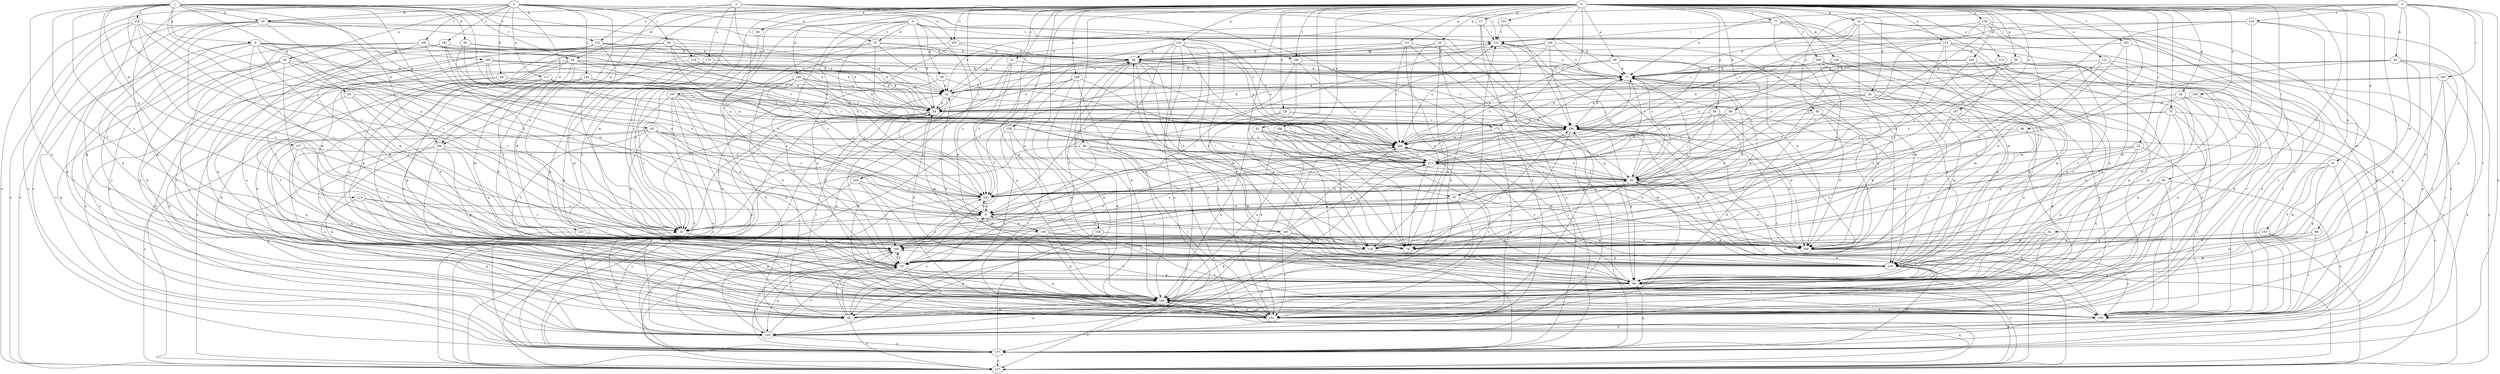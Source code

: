 strict digraph  {
0;
1;
2;
3;
4;
5;
6;
8;
15;
16;
17;
22;
23;
25;
26;
27;
28;
31;
32;
34;
38;
39;
40;
42;
44;
50;
53;
54;
56;
58;
59;
60;
61;
62;
63;
65;
66;
67;
68;
70;
76;
77;
83;
84;
85;
86;
88;
92;
93;
94;
95;
96;
99;
100;
101;
105;
106;
107;
108;
109;
110;
114;
115;
116;
117;
118;
120;
121;
122;
125;
126;
127;
131;
133;
135;
140;
143;
144;
145;
150;
152;
155;
158;
160;
162;
168;
169;
172;
175;
177;
180;
182;
183;
185;
186;
187;
190;
194;
195;
196;
197;
199;
201;
204;
209;
212;
215;
216;
219;
220;
0 -> 15  [label=b];
0 -> 22  [label=c];
0 -> 23  [label=c];
0 -> 25  [label=c];
0 -> 26  [label=d];
0 -> 27  [label=d];
0 -> 28  [label=d];
0 -> 31  [label=d];
0 -> 38  [label=e];
0 -> 44  [label=f];
0 -> 53  [label=g];
0 -> 54  [label=g];
0 -> 56  [label=g];
0 -> 58  [label=g];
0 -> 61  [label=h];
0 -> 70  [label=i];
0 -> 76  [label=i];
0 -> 77  [label=j];
0 -> 83  [label=j];
0 -> 86  [label=k];
0 -> 88  [label=k];
0 -> 94  [label=l];
0 -> 95  [label=l];
0 -> 96  [label=l];
0 -> 99  [label=l];
0 -> 105  [label=m];
0 -> 106  [label=m];
0 -> 114  [label=n];
0 -> 120  [label=o];
0 -> 121  [label=o];
0 -> 122  [label=o];
0 -> 131  [label=p];
0 -> 133  [label=p];
0 -> 135  [label=p];
0 -> 140  [label=q];
0 -> 143  [label=q];
0 -> 144  [label=q];
0 -> 145  [label=r];
0 -> 150  [label=r];
0 -> 155  [label=s];
0 -> 158  [label=s];
0 -> 162  [label=t];
0 -> 168  [label=t];
0 -> 172  [label=u];
0 -> 180  [label=v];
0 -> 187  [label=w];
0 -> 190  [label=w];
0 -> 196  [label=x];
0 -> 197  [label=x];
0 -> 199  [label=x];
0 -> 201  [label=x];
0 -> 209  [label=y];
0 -> 215  [label=z];
1 -> 6  [label=a];
1 -> 8  [label=a];
1 -> 16  [label=b];
1 -> 25  [label=c];
1 -> 44  [label=f];
1 -> 50  [label=f];
1 -> 62  [label=h];
1 -> 63  [label=h];
1 -> 65  [label=h];
1 -> 107  [label=m];
1 -> 115  [label=n];
1 -> 116  [label=n];
1 -> 122  [label=o];
1 -> 144  [label=q];
1 -> 169  [label=t];
1 -> 194  [label=w];
1 -> 212  [label=y];
1 -> 216  [label=z];
2 -> 16  [label=b];
2 -> 32  [label=d];
2 -> 39  [label=e];
2 -> 66  [label=h];
2 -> 84  [label=j];
2 -> 100  [label=l];
2 -> 101  [label=l];
2 -> 117  [label=n];
2 -> 125  [label=o];
2 -> 126  [label=o];
2 -> 127  [label=o];
2 -> 144  [label=q];
2 -> 180  [label=v];
2 -> 182  [label=v];
2 -> 194  [label=w];
3 -> 8  [label=a];
3 -> 16  [label=b];
3 -> 40  [label=e];
3 -> 172  [label=u];
3 -> 175  [label=u];
3 -> 194  [label=w];
3 -> 195  [label=w];
3 -> 201  [label=x];
3 -> 204  [label=x];
4 -> 17  [label=b];
4 -> 40  [label=e];
4 -> 42  [label=e];
4 -> 92  [label=k];
4 -> 144  [label=q];
4 -> 152  [label=r];
4 -> 177  [label=u];
4 -> 183  [label=v];
4 -> 195  [label=w];
4 -> 219  [label=z];
5 -> 17  [label=b];
5 -> 32  [label=d];
5 -> 34  [label=d];
5 -> 50  [label=f];
5 -> 59  [label=g];
5 -> 60  [label=g];
5 -> 101  [label=l];
5 -> 144  [label=q];
5 -> 177  [label=u];
5 -> 220  [label=z];
6 -> 34  [label=d];
6 -> 76  [label=i];
6 -> 108  [label=m];
6 -> 109  [label=m];
6 -> 152  [label=r];
6 -> 160  [label=s];
6 -> 177  [label=u];
6 -> 185  [label=v];
6 -> 195  [label=w];
6 -> 220  [label=z];
8 -> 25  [label=c];
8 -> 109  [label=m];
8 -> 127  [label=o];
8 -> 185  [label=v];
8 -> 186  [label=v];
8 -> 220  [label=z];
15 -> 101  [label=l];
15 -> 110  [label=m];
15 -> 118  [label=n];
15 -> 135  [label=p];
15 -> 144  [label=q];
15 -> 177  [label=u];
15 -> 186  [label=v];
15 -> 212  [label=y];
16 -> 25  [label=c];
16 -> 34  [label=d];
16 -> 67  [label=h];
16 -> 93  [label=k];
16 -> 101  [label=l];
16 -> 110  [label=m];
16 -> 127  [label=o];
16 -> 144  [label=q];
16 -> 177  [label=u];
17 -> 42  [label=e];
17 -> 67  [label=h];
17 -> 195  [label=w];
17 -> 212  [label=y];
22 -> 17  [label=b];
22 -> 144  [label=q];
22 -> 177  [label=u];
22 -> 220  [label=z];
23 -> 60  [label=g];
23 -> 76  [label=i];
23 -> 118  [label=n];
23 -> 144  [label=q];
23 -> 160  [label=s];
23 -> 212  [label=y];
25 -> 169  [label=t];
25 -> 195  [label=w];
26 -> 34  [label=d];
26 -> 50  [label=f];
26 -> 60  [label=g];
26 -> 85  [label=j];
26 -> 110  [label=m];
26 -> 204  [label=x];
27 -> 101  [label=l];
27 -> 135  [label=p];
27 -> 177  [label=u];
28 -> 93  [label=k];
28 -> 186  [label=v];
28 -> 204  [label=x];
28 -> 220  [label=z];
31 -> 50  [label=f];
31 -> 60  [label=g];
31 -> 85  [label=j];
31 -> 110  [label=m];
31 -> 160  [label=s];
32 -> 25  [label=c];
32 -> 42  [label=e];
32 -> 50  [label=f];
32 -> 68  [label=h];
32 -> 85  [label=j];
32 -> 212  [label=y];
34 -> 17  [label=b];
34 -> 25  [label=c];
34 -> 110  [label=m];
34 -> 127  [label=o];
34 -> 135  [label=p];
34 -> 152  [label=r];
34 -> 186  [label=v];
38 -> 17  [label=b];
38 -> 34  [label=d];
38 -> 60  [label=g];
38 -> 204  [label=x];
38 -> 212  [label=y];
39 -> 17  [label=b];
39 -> 25  [label=c];
39 -> 50  [label=f];
39 -> 85  [label=j];
39 -> 135  [label=p];
39 -> 160  [label=s];
39 -> 177  [label=u];
40 -> 50  [label=f];
40 -> 93  [label=k];
40 -> 110  [label=m];
40 -> 186  [label=v];
40 -> 195  [label=w];
42 -> 34  [label=d];
42 -> 50  [label=f];
42 -> 101  [label=l];
42 -> 160  [label=s];
42 -> 186  [label=v];
44 -> 17  [label=b];
44 -> 76  [label=i];
44 -> 93  [label=k];
44 -> 110  [label=m];
44 -> 127  [label=o];
44 -> 160  [label=s];
44 -> 186  [label=v];
44 -> 220  [label=z];
50 -> 60  [label=g];
50 -> 135  [label=p];
50 -> 144  [label=q];
50 -> 152  [label=r];
50 -> 169  [label=t];
50 -> 186  [label=v];
50 -> 204  [label=x];
50 -> 220  [label=z];
53 -> 68  [label=h];
53 -> 76  [label=i];
53 -> 93  [label=k];
53 -> 118  [label=n];
53 -> 186  [label=v];
54 -> 34  [label=d];
54 -> 118  [label=n];
54 -> 144  [label=q];
54 -> 177  [label=u];
54 -> 195  [label=w];
56 -> 8  [label=a];
56 -> 50  [label=f];
56 -> 85  [label=j];
56 -> 186  [label=v];
56 -> 195  [label=w];
56 -> 212  [label=y];
56 -> 220  [label=z];
58 -> 17  [label=b];
58 -> 34  [label=d];
58 -> 50  [label=f];
58 -> 85  [label=j];
58 -> 152  [label=r];
58 -> 160  [label=s];
58 -> 212  [label=y];
59 -> 25  [label=c];
59 -> 42  [label=e];
59 -> 212  [label=y];
60 -> 34  [label=d];
60 -> 42  [label=e];
60 -> 144  [label=q];
60 -> 169  [label=t];
60 -> 204  [label=x];
61 -> 60  [label=g];
61 -> 76  [label=i];
61 -> 152  [label=r];
61 -> 195  [label=w];
62 -> 8  [label=a];
62 -> 34  [label=d];
62 -> 68  [label=h];
62 -> 212  [label=y];
63 -> 34  [label=d];
63 -> 50  [label=f];
63 -> 118  [label=n];
63 -> 195  [label=w];
65 -> 8  [label=a];
65 -> 50  [label=f];
65 -> 85  [label=j];
65 -> 118  [label=n];
65 -> 127  [label=o];
65 -> 144  [label=q];
65 -> 204  [label=x];
65 -> 212  [label=y];
65 -> 220  [label=z];
66 -> 42  [label=e];
66 -> 135  [label=p];
66 -> 144  [label=q];
66 -> 204  [label=x];
67 -> 8  [label=a];
67 -> 60  [label=g];
67 -> 93  [label=k];
67 -> 101  [label=l];
67 -> 169  [label=t];
68 -> 17  [label=b];
68 -> 34  [label=d];
68 -> 50  [label=f];
68 -> 60  [label=g];
68 -> 110  [label=m];
68 -> 144  [label=q];
68 -> 186  [label=v];
68 -> 195  [label=w];
68 -> 220  [label=z];
70 -> 60  [label=g];
70 -> 93  [label=k];
70 -> 127  [label=o];
70 -> 186  [label=v];
70 -> 195  [label=w];
70 -> 204  [label=x];
77 -> 42  [label=e];
77 -> 76  [label=i];
77 -> 93  [label=k];
77 -> 101  [label=l];
77 -> 152  [label=r];
77 -> 177  [label=u];
83 -> 60  [label=g];
83 -> 76  [label=i];
83 -> 85  [label=j];
83 -> 118  [label=n];
83 -> 144  [label=q];
83 -> 204  [label=x];
84 -> 42  [label=e];
84 -> 60  [label=g];
84 -> 68  [label=h];
84 -> 152  [label=r];
84 -> 212  [label=y];
84 -> 220  [label=z];
85 -> 17  [label=b];
85 -> 76  [label=i];
85 -> 101  [label=l];
85 -> 127  [label=o];
85 -> 135  [label=p];
85 -> 195  [label=w];
85 -> 204  [label=x];
85 -> 212  [label=y];
85 -> 220  [label=z];
86 -> 186  [label=v];
86 -> 195  [label=w];
86 -> 212  [label=y];
88 -> 25  [label=c];
92 -> 17  [label=b];
92 -> 34  [label=d];
92 -> 60  [label=g];
92 -> 127  [label=o];
92 -> 160  [label=s];
92 -> 220  [label=z];
93 -> 8  [label=a];
93 -> 50  [label=f];
93 -> 127  [label=o];
93 -> 169  [label=t];
93 -> 212  [label=y];
94 -> 25  [label=c];
94 -> 110  [label=m];
94 -> 127  [label=o];
94 -> 152  [label=r];
94 -> 169  [label=t];
94 -> 212  [label=y];
95 -> 76  [label=i];
95 -> 144  [label=q];
95 -> 160  [label=s];
95 -> 177  [label=u];
95 -> 220  [label=z];
96 -> 135  [label=p];
96 -> 169  [label=t];
96 -> 195  [label=w];
96 -> 204  [label=x];
99 -> 60  [label=g];
99 -> 110  [label=m];
99 -> 118  [label=n];
99 -> 160  [label=s];
100 -> 17  [label=b];
100 -> 68  [label=h];
100 -> 93  [label=k];
100 -> 110  [label=m];
100 -> 135  [label=p];
100 -> 186  [label=v];
100 -> 195  [label=w];
101 -> 68  [label=h];
101 -> 85  [label=j];
101 -> 135  [label=p];
101 -> 169  [label=t];
101 -> 195  [label=w];
105 -> 17  [label=b];
105 -> 42  [label=e];
105 -> 60  [label=g];
105 -> 85  [label=j];
105 -> 144  [label=q];
106 -> 17  [label=b];
106 -> 60  [label=g];
106 -> 160  [label=s];
106 -> 212  [label=y];
106 -> 220  [label=z];
107 -> 25  [label=c];
107 -> 144  [label=q];
107 -> 160  [label=s];
107 -> 169  [label=t];
107 -> 212  [label=y];
108 -> 17  [label=b];
108 -> 42  [label=e];
108 -> 76  [label=i];
108 -> 169  [label=t];
108 -> 186  [label=v];
108 -> 204  [label=x];
108 -> 220  [label=z];
109 -> 8  [label=a];
109 -> 17  [label=b];
109 -> 85  [label=j];
109 -> 144  [label=q];
109 -> 152  [label=r];
109 -> 160  [label=s];
109 -> 195  [label=w];
110 -> 127  [label=o];
110 -> 152  [label=r];
110 -> 177  [label=u];
114 -> 8  [label=a];
114 -> 60  [label=g];
114 -> 68  [label=h];
114 -> 85  [label=j];
114 -> 110  [label=m];
114 -> 152  [label=r];
114 -> 160  [label=s];
114 -> 212  [label=y];
115 -> 8  [label=a];
115 -> 25  [label=c];
115 -> 118  [label=n];
115 -> 135  [label=p];
115 -> 152  [label=r];
116 -> 17  [label=b];
116 -> 34  [label=d];
116 -> 177  [label=u];
117 -> 8  [label=a];
117 -> 42  [label=e];
117 -> 60  [label=g];
117 -> 93  [label=k];
117 -> 152  [label=r];
118 -> 17  [label=b];
118 -> 110  [label=m];
120 -> 17  [label=b];
120 -> 85  [label=j];
120 -> 101  [label=l];
120 -> 152  [label=r];
120 -> 160  [label=s];
120 -> 195  [label=w];
121 -> 17  [label=b];
121 -> 76  [label=i];
121 -> 93  [label=k];
121 -> 118  [label=n];
121 -> 160  [label=s];
122 -> 25  [label=c];
122 -> 34  [label=d];
122 -> 42  [label=e];
122 -> 68  [label=h];
122 -> 127  [label=o];
122 -> 144  [label=q];
122 -> 152  [label=r];
122 -> 160  [label=s];
125 -> 76  [label=i];
125 -> 177  [label=u];
126 -> 42  [label=e];
126 -> 76  [label=i];
126 -> 85  [label=j];
126 -> 144  [label=q];
126 -> 160  [label=s];
127 -> 34  [label=d];
127 -> 60  [label=g];
127 -> 144  [label=q];
127 -> 186  [label=v];
131 -> 25  [label=c];
131 -> 60  [label=g];
131 -> 68  [label=h];
131 -> 144  [label=q];
131 -> 177  [label=u];
131 -> 204  [label=x];
133 -> 76  [label=i];
133 -> 127  [label=o];
133 -> 160  [label=s];
133 -> 195  [label=w];
135 -> 25  [label=c];
135 -> 50  [label=f];
135 -> 169  [label=t];
135 -> 177  [label=u];
140 -> 34  [label=d];
140 -> 42  [label=e];
140 -> 50  [label=f];
140 -> 93  [label=k];
140 -> 127  [label=o];
140 -> 186  [label=v];
140 -> 220  [label=z];
143 -> 25  [label=c];
143 -> 68  [label=h];
143 -> 76  [label=i];
143 -> 118  [label=n];
143 -> 135  [label=p];
143 -> 144  [label=q];
143 -> 152  [label=r];
143 -> 177  [label=u];
143 -> 204  [label=x];
144 -> 93  [label=k];
144 -> 127  [label=o];
144 -> 135  [label=p];
144 -> 152  [label=r];
144 -> 160  [label=s];
145 -> 17  [label=b];
145 -> 42  [label=e];
145 -> 68  [label=h];
145 -> 110  [label=m];
145 -> 186  [label=v];
145 -> 204  [label=x];
150 -> 93  [label=k];
150 -> 110  [label=m];
150 -> 152  [label=r];
150 -> 204  [label=x];
152 -> 17  [label=b];
152 -> 68  [label=h];
152 -> 85  [label=j];
152 -> 144  [label=q];
152 -> 186  [label=v];
155 -> 101  [label=l];
155 -> 186  [label=v];
158 -> 135  [label=p];
158 -> 195  [label=w];
160 -> 68  [label=h];
160 -> 135  [label=p];
160 -> 186  [label=v];
162 -> 68  [label=h];
162 -> 110  [label=m];
162 -> 135  [label=p];
162 -> 195  [label=w];
168 -> 152  [label=r];
168 -> 169  [label=t];
168 -> 177  [label=u];
168 -> 220  [label=z];
169 -> 50  [label=f];
169 -> 204  [label=x];
172 -> 8  [label=a];
172 -> 85  [label=j];
172 -> 110  [label=m];
172 -> 135  [label=p];
172 -> 177  [label=u];
172 -> 204  [label=x];
175 -> 17  [label=b];
175 -> 34  [label=d];
175 -> 110  [label=m];
175 -> 118  [label=n];
175 -> 144  [label=q];
177 -> 50  [label=f];
177 -> 60  [label=g];
177 -> 68  [label=h];
177 -> 127  [label=o];
177 -> 169  [label=t];
180 -> 17  [label=b];
180 -> 50  [label=f];
180 -> 60  [label=g];
180 -> 212  [label=y];
182 -> 8  [label=a];
182 -> 68  [label=h];
182 -> 93  [label=k];
182 -> 144  [label=q];
182 -> 212  [label=y];
183 -> 34  [label=d];
183 -> 42  [label=e];
183 -> 60  [label=g];
183 -> 160  [label=s];
183 -> 177  [label=u];
185 -> 50  [label=f];
185 -> 68  [label=h];
185 -> 76  [label=i];
185 -> 101  [label=l];
185 -> 118  [label=n];
185 -> 144  [label=q];
185 -> 152  [label=r];
185 -> 160  [label=s];
185 -> 177  [label=u];
185 -> 204  [label=x];
185 -> 212  [label=y];
186 -> 17  [label=b];
186 -> 25  [label=c];
186 -> 60  [label=g];
186 -> 110  [label=m];
186 -> 127  [label=o];
186 -> 144  [label=q];
186 -> 195  [label=w];
186 -> 204  [label=x];
187 -> 25  [label=c];
187 -> 34  [label=d];
187 -> 127  [label=o];
187 -> 135  [label=p];
187 -> 144  [label=q];
187 -> 177  [label=u];
187 -> 186  [label=v];
190 -> 34  [label=d];
190 -> 110  [label=m];
190 -> 144  [label=q];
194 -> 60  [label=g];
194 -> 93  [label=k];
194 -> 118  [label=n];
194 -> 135  [label=p];
194 -> 152  [label=r];
194 -> 212  [label=y];
195 -> 160  [label=s];
196 -> 76  [label=i];
196 -> 144  [label=q];
196 -> 152  [label=r];
196 -> 204  [label=x];
196 -> 212  [label=y];
197 -> 8  [label=a];
197 -> 60  [label=g];
197 -> 144  [label=q];
197 -> 186  [label=v];
197 -> 212  [label=y];
199 -> 8  [label=a];
199 -> 34  [label=d];
199 -> 42  [label=e];
199 -> 85  [label=j];
199 -> 93  [label=k];
199 -> 160  [label=s];
201 -> 68  [label=h];
201 -> 93  [label=k];
201 -> 204  [label=x];
201 -> 220  [label=z];
204 -> 17  [label=b];
204 -> 110  [label=m];
204 -> 152  [label=r];
204 -> 195  [label=w];
204 -> 212  [label=y];
209 -> 8  [label=a];
209 -> 17  [label=b];
209 -> 110  [label=m];
209 -> 127  [label=o];
209 -> 152  [label=r];
209 -> 204  [label=x];
212 -> 17  [label=b];
212 -> 76  [label=i];
212 -> 85  [label=j];
215 -> 17  [label=b];
215 -> 60  [label=g];
215 -> 76  [label=i];
215 -> 152  [label=r];
216 -> 25  [label=c];
216 -> 60  [label=g];
216 -> 76  [label=i];
216 -> 101  [label=l];
216 -> 127  [label=o];
216 -> 169  [label=t];
216 -> 177  [label=u];
219 -> 76  [label=i];
219 -> 85  [label=j];
219 -> 101  [label=l];
219 -> 110  [label=m];
219 -> 144  [label=q];
219 -> 186  [label=v];
220 -> 8  [label=a];
220 -> 17  [label=b];
220 -> 135  [label=p];
220 -> 186  [label=v];
}
